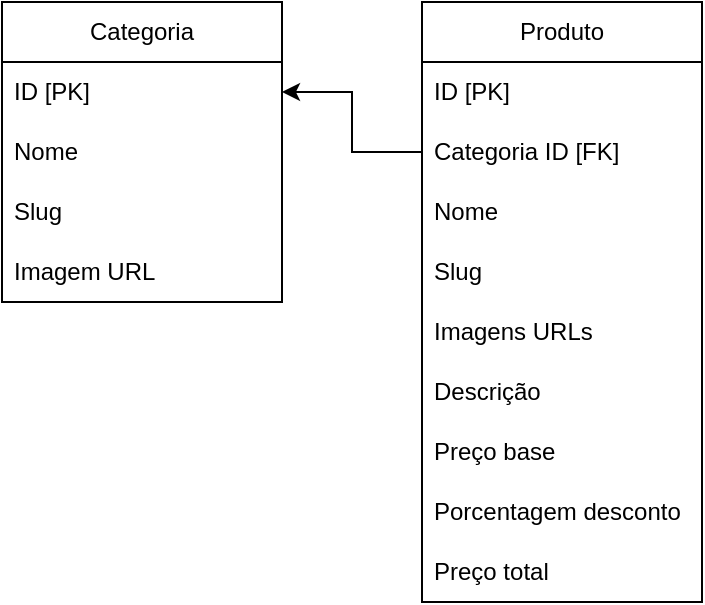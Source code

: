 <mxfile version="22.0.4" type="device">
  <diagram name="Página-1" id="E9q6Duzf3WBpxDkL0xcQ">
    <mxGraphModel dx="989" dy="517" grid="1" gridSize="10" guides="1" tooltips="1" connect="1" arrows="1" fold="1" page="1" pageScale="1" pageWidth="827" pageHeight="1169" math="0" shadow="0">
      <root>
        <mxCell id="0" />
        <mxCell id="1" parent="0" />
        <mxCell id="Cxnlqv200Yevg_gRnx4h-3" value="Categoria" style="swimlane;fontStyle=0;childLayout=stackLayout;horizontal=1;startSize=30;horizontalStack=0;resizeParent=1;resizeParentMax=0;resizeLast=0;collapsible=1;marginBottom=0;whiteSpace=wrap;html=1;" vertex="1" parent="1">
          <mxGeometry x="120" y="100" width="140" height="150" as="geometry" />
        </mxCell>
        <mxCell id="Cxnlqv200Yevg_gRnx4h-4" value="ID [PK]" style="text;strokeColor=none;fillColor=none;align=left;verticalAlign=middle;spacingLeft=4;spacingRight=4;overflow=hidden;points=[[0,0.5],[1,0.5]];portConstraint=eastwest;rotatable=0;whiteSpace=wrap;html=1;" vertex="1" parent="Cxnlqv200Yevg_gRnx4h-3">
          <mxGeometry y="30" width="140" height="30" as="geometry" />
        </mxCell>
        <mxCell id="Cxnlqv200Yevg_gRnx4h-5" value="Nome" style="text;strokeColor=none;fillColor=none;align=left;verticalAlign=middle;spacingLeft=4;spacingRight=4;overflow=hidden;points=[[0,0.5],[1,0.5]];portConstraint=eastwest;rotatable=0;whiteSpace=wrap;html=1;" vertex="1" parent="Cxnlqv200Yevg_gRnx4h-3">
          <mxGeometry y="60" width="140" height="30" as="geometry" />
        </mxCell>
        <mxCell id="Cxnlqv200Yevg_gRnx4h-11" value="Slug" style="text;strokeColor=none;fillColor=none;align=left;verticalAlign=middle;spacingLeft=4;spacingRight=4;overflow=hidden;points=[[0,0.5],[1,0.5]];portConstraint=eastwest;rotatable=0;whiteSpace=wrap;html=1;" vertex="1" parent="Cxnlqv200Yevg_gRnx4h-3">
          <mxGeometry y="90" width="140" height="30" as="geometry" />
        </mxCell>
        <mxCell id="Cxnlqv200Yevg_gRnx4h-6" value="Imagem URL" style="text;strokeColor=none;fillColor=none;align=left;verticalAlign=middle;spacingLeft=4;spacingRight=4;overflow=hidden;points=[[0,0.5],[1,0.5]];portConstraint=eastwest;rotatable=0;whiteSpace=wrap;html=1;" vertex="1" parent="Cxnlqv200Yevg_gRnx4h-3">
          <mxGeometry y="120" width="140" height="30" as="geometry" />
        </mxCell>
        <mxCell id="Cxnlqv200Yevg_gRnx4h-7" value="Produto" style="swimlane;fontStyle=0;childLayout=stackLayout;horizontal=1;startSize=30;horizontalStack=0;resizeParent=1;resizeParentMax=0;resizeLast=0;collapsible=1;marginBottom=0;whiteSpace=wrap;html=1;" vertex="1" parent="1">
          <mxGeometry x="330" y="100" width="140" height="300" as="geometry">
            <mxRectangle x="330" y="100" width="80" height="30" as="alternateBounds" />
          </mxGeometry>
        </mxCell>
        <mxCell id="Cxnlqv200Yevg_gRnx4h-8" value="ID [PK]" style="text;strokeColor=none;fillColor=none;align=left;verticalAlign=middle;spacingLeft=4;spacingRight=4;overflow=hidden;points=[[0,0.5],[1,0.5]];portConstraint=eastwest;rotatable=0;whiteSpace=wrap;html=1;" vertex="1" parent="Cxnlqv200Yevg_gRnx4h-7">
          <mxGeometry y="30" width="140" height="30" as="geometry" />
        </mxCell>
        <mxCell id="Cxnlqv200Yevg_gRnx4h-17" value="Categoria ID [FK]" style="text;strokeColor=none;fillColor=none;align=left;verticalAlign=middle;spacingLeft=4;spacingRight=4;overflow=hidden;points=[[0,0.5],[1,0.5]];portConstraint=eastwest;rotatable=0;whiteSpace=wrap;html=1;" vertex="1" parent="Cxnlqv200Yevg_gRnx4h-7">
          <mxGeometry y="60" width="140" height="30" as="geometry" />
        </mxCell>
        <mxCell id="Cxnlqv200Yevg_gRnx4h-9" value="Nome" style="text;strokeColor=none;fillColor=none;align=left;verticalAlign=middle;spacingLeft=4;spacingRight=4;overflow=hidden;points=[[0,0.5],[1,0.5]];portConstraint=eastwest;rotatable=0;whiteSpace=wrap;html=1;" vertex="1" parent="Cxnlqv200Yevg_gRnx4h-7">
          <mxGeometry y="90" width="140" height="30" as="geometry" />
        </mxCell>
        <mxCell id="Cxnlqv200Yevg_gRnx4h-12" value="Slug&lt;br&gt;" style="text;strokeColor=none;fillColor=none;align=left;verticalAlign=middle;spacingLeft=4;spacingRight=4;overflow=hidden;points=[[0,0.5],[1,0.5]];portConstraint=eastwest;rotatable=0;whiteSpace=wrap;html=1;" vertex="1" parent="Cxnlqv200Yevg_gRnx4h-7">
          <mxGeometry y="120" width="140" height="30" as="geometry" />
        </mxCell>
        <mxCell id="Cxnlqv200Yevg_gRnx4h-13" value="Imagens URLs" style="text;strokeColor=none;fillColor=none;align=left;verticalAlign=middle;spacingLeft=4;spacingRight=4;overflow=hidden;points=[[0,0.5],[1,0.5]];portConstraint=eastwest;rotatable=0;whiteSpace=wrap;html=1;" vertex="1" parent="Cxnlqv200Yevg_gRnx4h-7">
          <mxGeometry y="150" width="140" height="30" as="geometry" />
        </mxCell>
        <mxCell id="Cxnlqv200Yevg_gRnx4h-14" value="Descrição" style="text;strokeColor=none;fillColor=none;align=left;verticalAlign=middle;spacingLeft=4;spacingRight=4;overflow=hidden;points=[[0,0.5],[1,0.5]];portConstraint=eastwest;rotatable=0;whiteSpace=wrap;html=1;" vertex="1" parent="Cxnlqv200Yevg_gRnx4h-7">
          <mxGeometry y="180" width="140" height="30" as="geometry" />
        </mxCell>
        <mxCell id="Cxnlqv200Yevg_gRnx4h-15" value="Preço base&lt;br&gt;" style="text;strokeColor=none;fillColor=none;align=left;verticalAlign=middle;spacingLeft=4;spacingRight=4;overflow=hidden;points=[[0,0.5],[1,0.5]];portConstraint=eastwest;rotatable=0;whiteSpace=wrap;html=1;" vertex="1" parent="Cxnlqv200Yevg_gRnx4h-7">
          <mxGeometry y="210" width="140" height="30" as="geometry" />
        </mxCell>
        <mxCell id="Cxnlqv200Yevg_gRnx4h-16" value="Porcentagem desconto" style="text;strokeColor=none;fillColor=none;align=left;verticalAlign=middle;spacingLeft=4;spacingRight=4;overflow=hidden;points=[[0,0.5],[1,0.5]];portConstraint=eastwest;rotatable=0;whiteSpace=wrap;html=1;" vertex="1" parent="Cxnlqv200Yevg_gRnx4h-7">
          <mxGeometry y="240" width="140" height="30" as="geometry" />
        </mxCell>
        <mxCell id="Cxnlqv200Yevg_gRnx4h-10" value="Preço total" style="text;strokeColor=none;fillColor=none;align=left;verticalAlign=middle;spacingLeft=4;spacingRight=4;overflow=hidden;points=[[0,0.5],[1,0.5]];portConstraint=eastwest;rotatable=0;whiteSpace=wrap;html=1;" vertex="1" parent="Cxnlqv200Yevg_gRnx4h-7">
          <mxGeometry y="270" width="140" height="30" as="geometry" />
        </mxCell>
        <mxCell id="Cxnlqv200Yevg_gRnx4h-18" style="edgeStyle=orthogonalEdgeStyle;rounded=0;orthogonalLoop=1;jettySize=auto;html=1;" edge="1" parent="1" source="Cxnlqv200Yevg_gRnx4h-17" target="Cxnlqv200Yevg_gRnx4h-4">
          <mxGeometry relative="1" as="geometry" />
        </mxCell>
      </root>
    </mxGraphModel>
  </diagram>
</mxfile>
